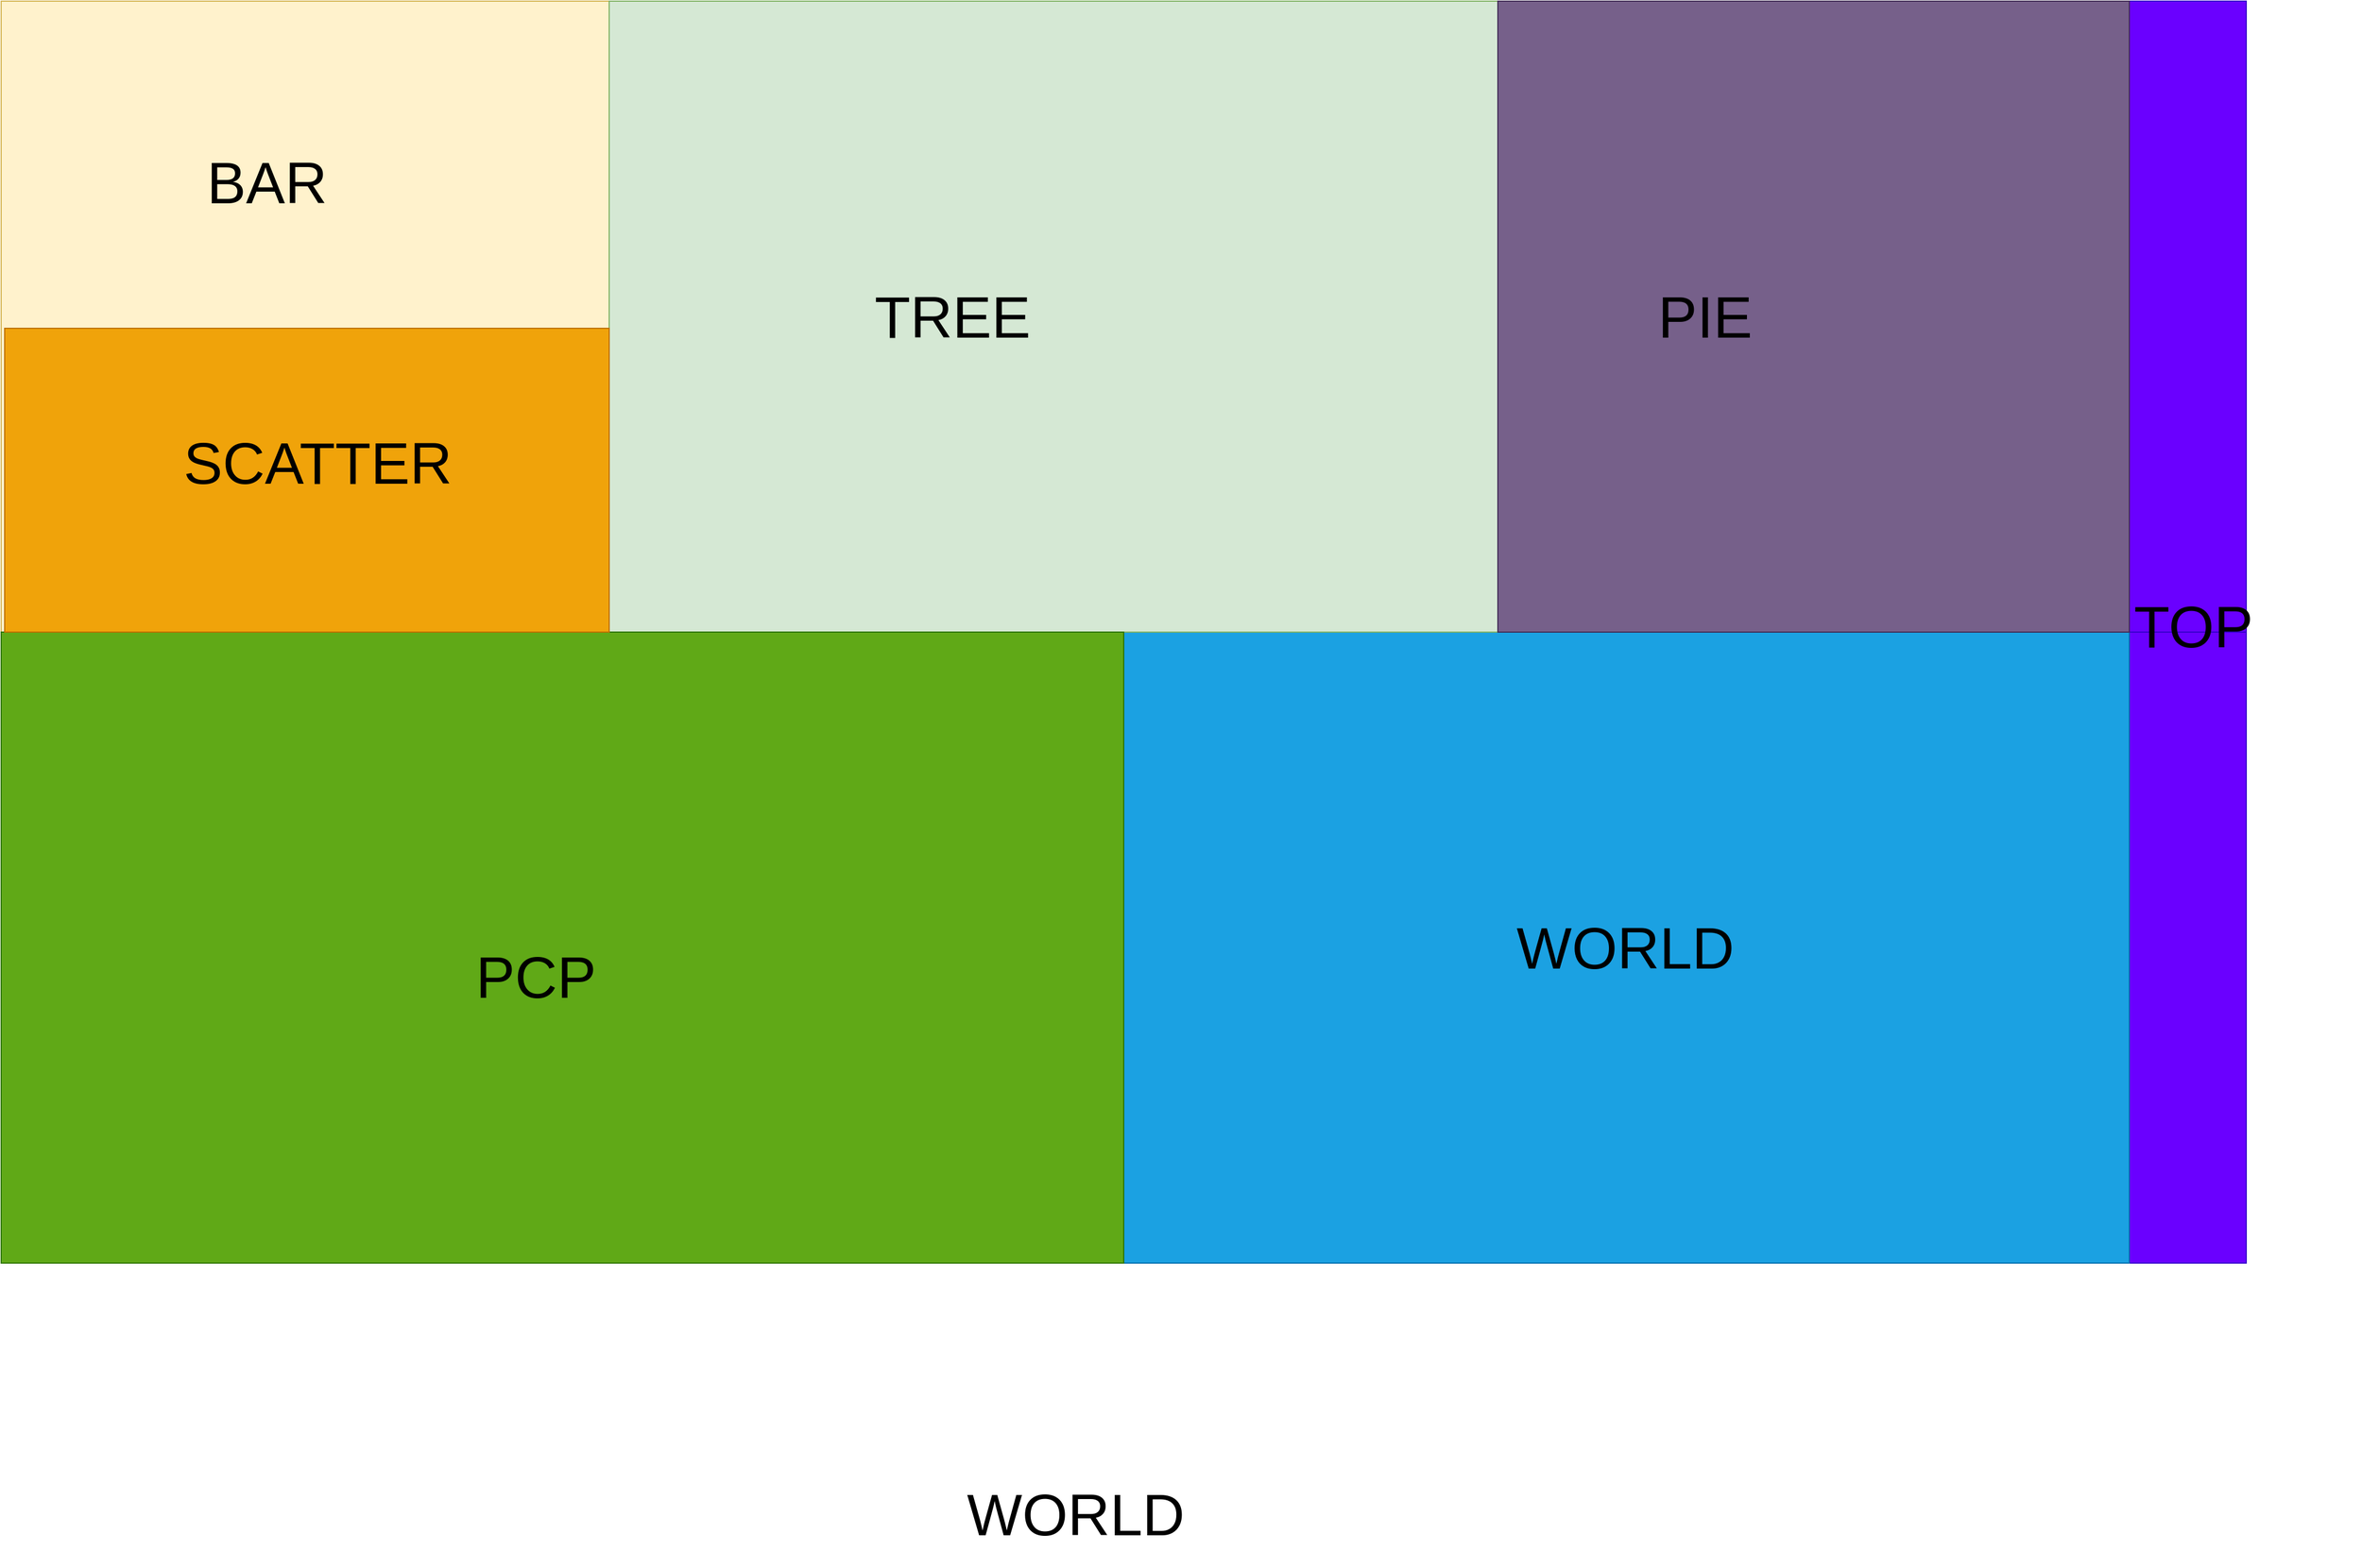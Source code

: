 <mxfile version="24.3.1" type="device">
  <diagram name="Page-1" id="eYHZ0gysdG7wIed73o2C">
    <mxGraphModel dx="3000" dy="1649" grid="1" gridSize="10" guides="1" tooltips="1" connect="1" arrows="1" fold="1" page="1" pageScale="1" pageWidth="850" pageHeight="1100" math="0" shadow="0">
      <root>
        <mxCell id="0" />
        <mxCell id="1" parent="0" />
        <mxCell id="9u1hF3k5s46z1qokk_3E-2" value="" style="rounded=1;whiteSpace=wrap;html=1;arcSize=0;fillColor=#6a00ff;strokeColor=#3700CC;fontColor=#ffffff;" vertex="1" parent="1">
          <mxGeometry x="320" y="80" width="1920" height="1080" as="geometry" />
        </mxCell>
        <mxCell id="9u1hF3k5s46z1qokk_3E-3" value="" style="endArrow=none;html=1;rounded=0;" edge="1" parent="1">
          <mxGeometry width="50" height="50" relative="1" as="geometry">
            <mxPoint x="1440" y="770" as="sourcePoint" />
            <mxPoint x="1490" y="720" as="targetPoint" />
          </mxGeometry>
        </mxCell>
        <mxCell id="9u1hF3k5s46z1qokk_3E-6" value="" style="shape=link;html=1;rounded=0;" edge="1" parent="1">
          <mxGeometry width="100" relative="1" as="geometry">
            <mxPoint x="1410" y="750" as="sourcePoint" />
            <mxPoint x="1510" y="750" as="targetPoint" />
          </mxGeometry>
        </mxCell>
        <mxCell id="9u1hF3k5s46z1qokk_3E-8" value="" style="rounded=0;whiteSpace=wrap;html=1;fillColor=#6a00ff;fontColor=#ffffff;strokeColor=#3700CC;" vertex="1" parent="1">
          <mxGeometry x="320" y="620" width="1920" height="540" as="geometry" />
        </mxCell>
        <mxCell id="9u1hF3k5s46z1qokk_3E-9" value="" style="rounded=0;whiteSpace=wrap;html=1;fillColor=#1ba1e2;fontColor=#ffffff;strokeColor=#006EAF;" vertex="1" parent="1">
          <mxGeometry x="1280" y="620" width="860" height="540" as="geometry" />
        </mxCell>
        <mxCell id="9u1hF3k5s46z1qokk_3E-10" value="WORLD" style="text;strokeColor=none;fillColor=none;align=left;verticalAlign=middle;spacingLeft=4;spacingRight=4;overflow=hidden;points=[[0,0.5],[1,0.5]];portConstraint=eastwest;rotatable=0;whiteSpace=wrap;html=1;strokeWidth=7;fontSize=50;" vertex="1" parent="1">
          <mxGeometry x="1140" y="1330" width="200" height="90" as="geometry" />
        </mxCell>
        <mxCell id="9u1hF3k5s46z1qokk_3E-12" value="WORLD" style="text;strokeColor=none;fillColor=none;align=left;verticalAlign=middle;spacingLeft=4;spacingRight=4;overflow=hidden;points=[[0,0.5],[1,0.5]];portConstraint=eastwest;rotatable=0;whiteSpace=wrap;html=1;strokeWidth=7;fontSize=50;" vertex="1" parent="1">
          <mxGeometry x="1610" y="845" width="200" height="90" as="geometry" />
        </mxCell>
        <mxCell id="9u1hF3k5s46z1qokk_3E-13" value="" style="rounded=0;whiteSpace=wrap;html=1;fillColor=#fff2cc;strokeColor=#d6b656;" vertex="1" parent="1">
          <mxGeometry x="320" y="80" width="520" height="540" as="geometry" />
        </mxCell>
        <mxCell id="9u1hF3k5s46z1qokk_3E-14" value="" style="rounded=0;whiteSpace=wrap;html=1;fillColor=#d5e8d4;strokeColor=#82b366;" vertex="1" parent="1">
          <mxGeometry x="840" y="80" width="760" height="540" as="geometry" />
        </mxCell>
        <mxCell id="9u1hF3k5s46z1qokk_3E-15" value="" style="rounded=0;whiteSpace=wrap;html=1;fillColor=#76608a;strokeColor=#432D57;fontColor=#ffffff;" vertex="1" parent="1">
          <mxGeometry x="1600" y="80" width="540" height="540" as="geometry" />
        </mxCell>
        <mxCell id="9u1hF3k5s46z1qokk_3E-16" value="" style="rounded=0;whiteSpace=wrap;html=1;fillColor=#60a917;fontColor=#ffffff;strokeColor=#2D7600;" vertex="1" parent="1">
          <mxGeometry x="320" y="620" width="960" height="540" as="geometry" />
        </mxCell>
        <mxCell id="9u1hF3k5s46z1qokk_3E-11" value="PCP" style="text;strokeColor=none;fillColor=none;align=left;verticalAlign=middle;spacingLeft=4;spacingRight=4;overflow=hidden;points=[[0,0.5],[1,0.5]];portConstraint=eastwest;rotatable=0;whiteSpace=wrap;html=1;strokeWidth=7;fontSize=50;" vertex="1" parent="1">
          <mxGeometry x="720" y="870" width="200" height="90" as="geometry" />
        </mxCell>
        <mxCell id="9u1hF3k5s46z1qokk_3E-17" value="" style="rounded=0;whiteSpace=wrap;html=1;fillColor=#f0a30a;strokeColor=#BD7000;fontColor=#000000;" vertex="1" parent="1">
          <mxGeometry x="323" y="360" width="517" height="260" as="geometry" />
        </mxCell>
        <mxCell id="9u1hF3k5s46z1qokk_3E-18" value="BAR" style="text;strokeColor=none;fillColor=none;align=left;verticalAlign=middle;spacingLeft=4;spacingRight=4;overflow=hidden;points=[[0,0.5],[1,0.5]];portConstraint=eastwest;rotatable=0;whiteSpace=wrap;html=1;strokeWidth=7;fontSize=50;" vertex="1" parent="1">
          <mxGeometry x="490" y="190" width="200" height="90" as="geometry" />
        </mxCell>
        <mxCell id="9u1hF3k5s46z1qokk_3E-19" value="SCATTER" style="text;strokeColor=none;fillColor=none;align=left;verticalAlign=middle;spacingLeft=4;spacingRight=4;overflow=hidden;points=[[0,0.5],[1,0.5]];portConstraint=eastwest;rotatable=0;whiteSpace=wrap;html=1;strokeWidth=7;fontSize=50;" vertex="1" parent="1">
          <mxGeometry x="470" y="430" width="260" height="90" as="geometry" />
        </mxCell>
        <mxCell id="9u1hF3k5s46z1qokk_3E-20" value="TREE" style="text;strokeColor=none;fillColor=none;align=left;verticalAlign=middle;spacingLeft=4;spacingRight=4;overflow=hidden;points=[[0,0.5],[1,0.5]];portConstraint=eastwest;rotatable=0;whiteSpace=wrap;html=1;strokeWidth=7;fontSize=50;" vertex="1" parent="1">
          <mxGeometry x="1060.5" y="305" width="200" height="90" as="geometry" />
        </mxCell>
        <mxCell id="9u1hF3k5s46z1qokk_3E-21" value="PIE" style="text;strokeColor=none;fillColor=none;align=left;verticalAlign=middle;spacingLeft=4;spacingRight=4;overflow=hidden;points=[[0,0.5],[1,0.5]];portConstraint=eastwest;rotatable=0;whiteSpace=wrap;html=1;strokeWidth=7;fontSize=50;" vertex="1" parent="1">
          <mxGeometry x="1730.5" y="305" width="200" height="90" as="geometry" />
        </mxCell>
        <mxCell id="9u1hF3k5s46z1qokk_3E-23" value="TOP" style="text;strokeColor=none;fillColor=none;align=left;verticalAlign=middle;spacingLeft=4;spacingRight=4;overflow=hidden;points=[[0,0.5],[1,0.5]];portConstraint=eastwest;rotatable=0;whiteSpace=wrap;html=1;strokeWidth=7;fontSize=50;" vertex="1" parent="1">
          <mxGeometry x="2138" y="570" width="200" height="90" as="geometry" />
        </mxCell>
      </root>
    </mxGraphModel>
  </diagram>
</mxfile>
